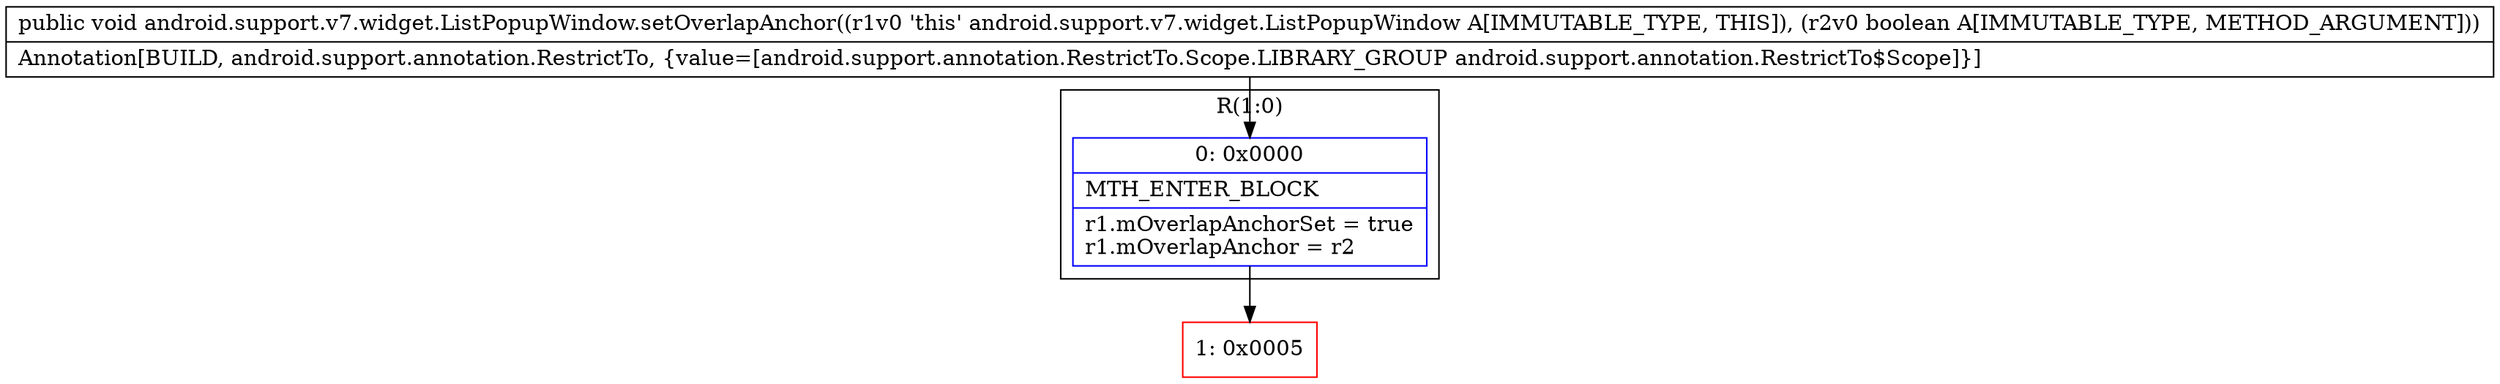 digraph "CFG forandroid.support.v7.widget.ListPopupWindow.setOverlapAnchor(Z)V" {
subgraph cluster_Region_1157782844 {
label = "R(1:0)";
node [shape=record,color=blue];
Node_0 [shape=record,label="{0\:\ 0x0000|MTH_ENTER_BLOCK\l|r1.mOverlapAnchorSet = true\lr1.mOverlapAnchor = r2\l}"];
}
Node_1 [shape=record,color=red,label="{1\:\ 0x0005}"];
MethodNode[shape=record,label="{public void android.support.v7.widget.ListPopupWindow.setOverlapAnchor((r1v0 'this' android.support.v7.widget.ListPopupWindow A[IMMUTABLE_TYPE, THIS]), (r2v0 boolean A[IMMUTABLE_TYPE, METHOD_ARGUMENT]))  | Annotation[BUILD, android.support.annotation.RestrictTo, \{value=[android.support.annotation.RestrictTo.Scope.LIBRARY_GROUP android.support.annotation.RestrictTo$Scope]\}]\l}"];
MethodNode -> Node_0;
Node_0 -> Node_1;
}

